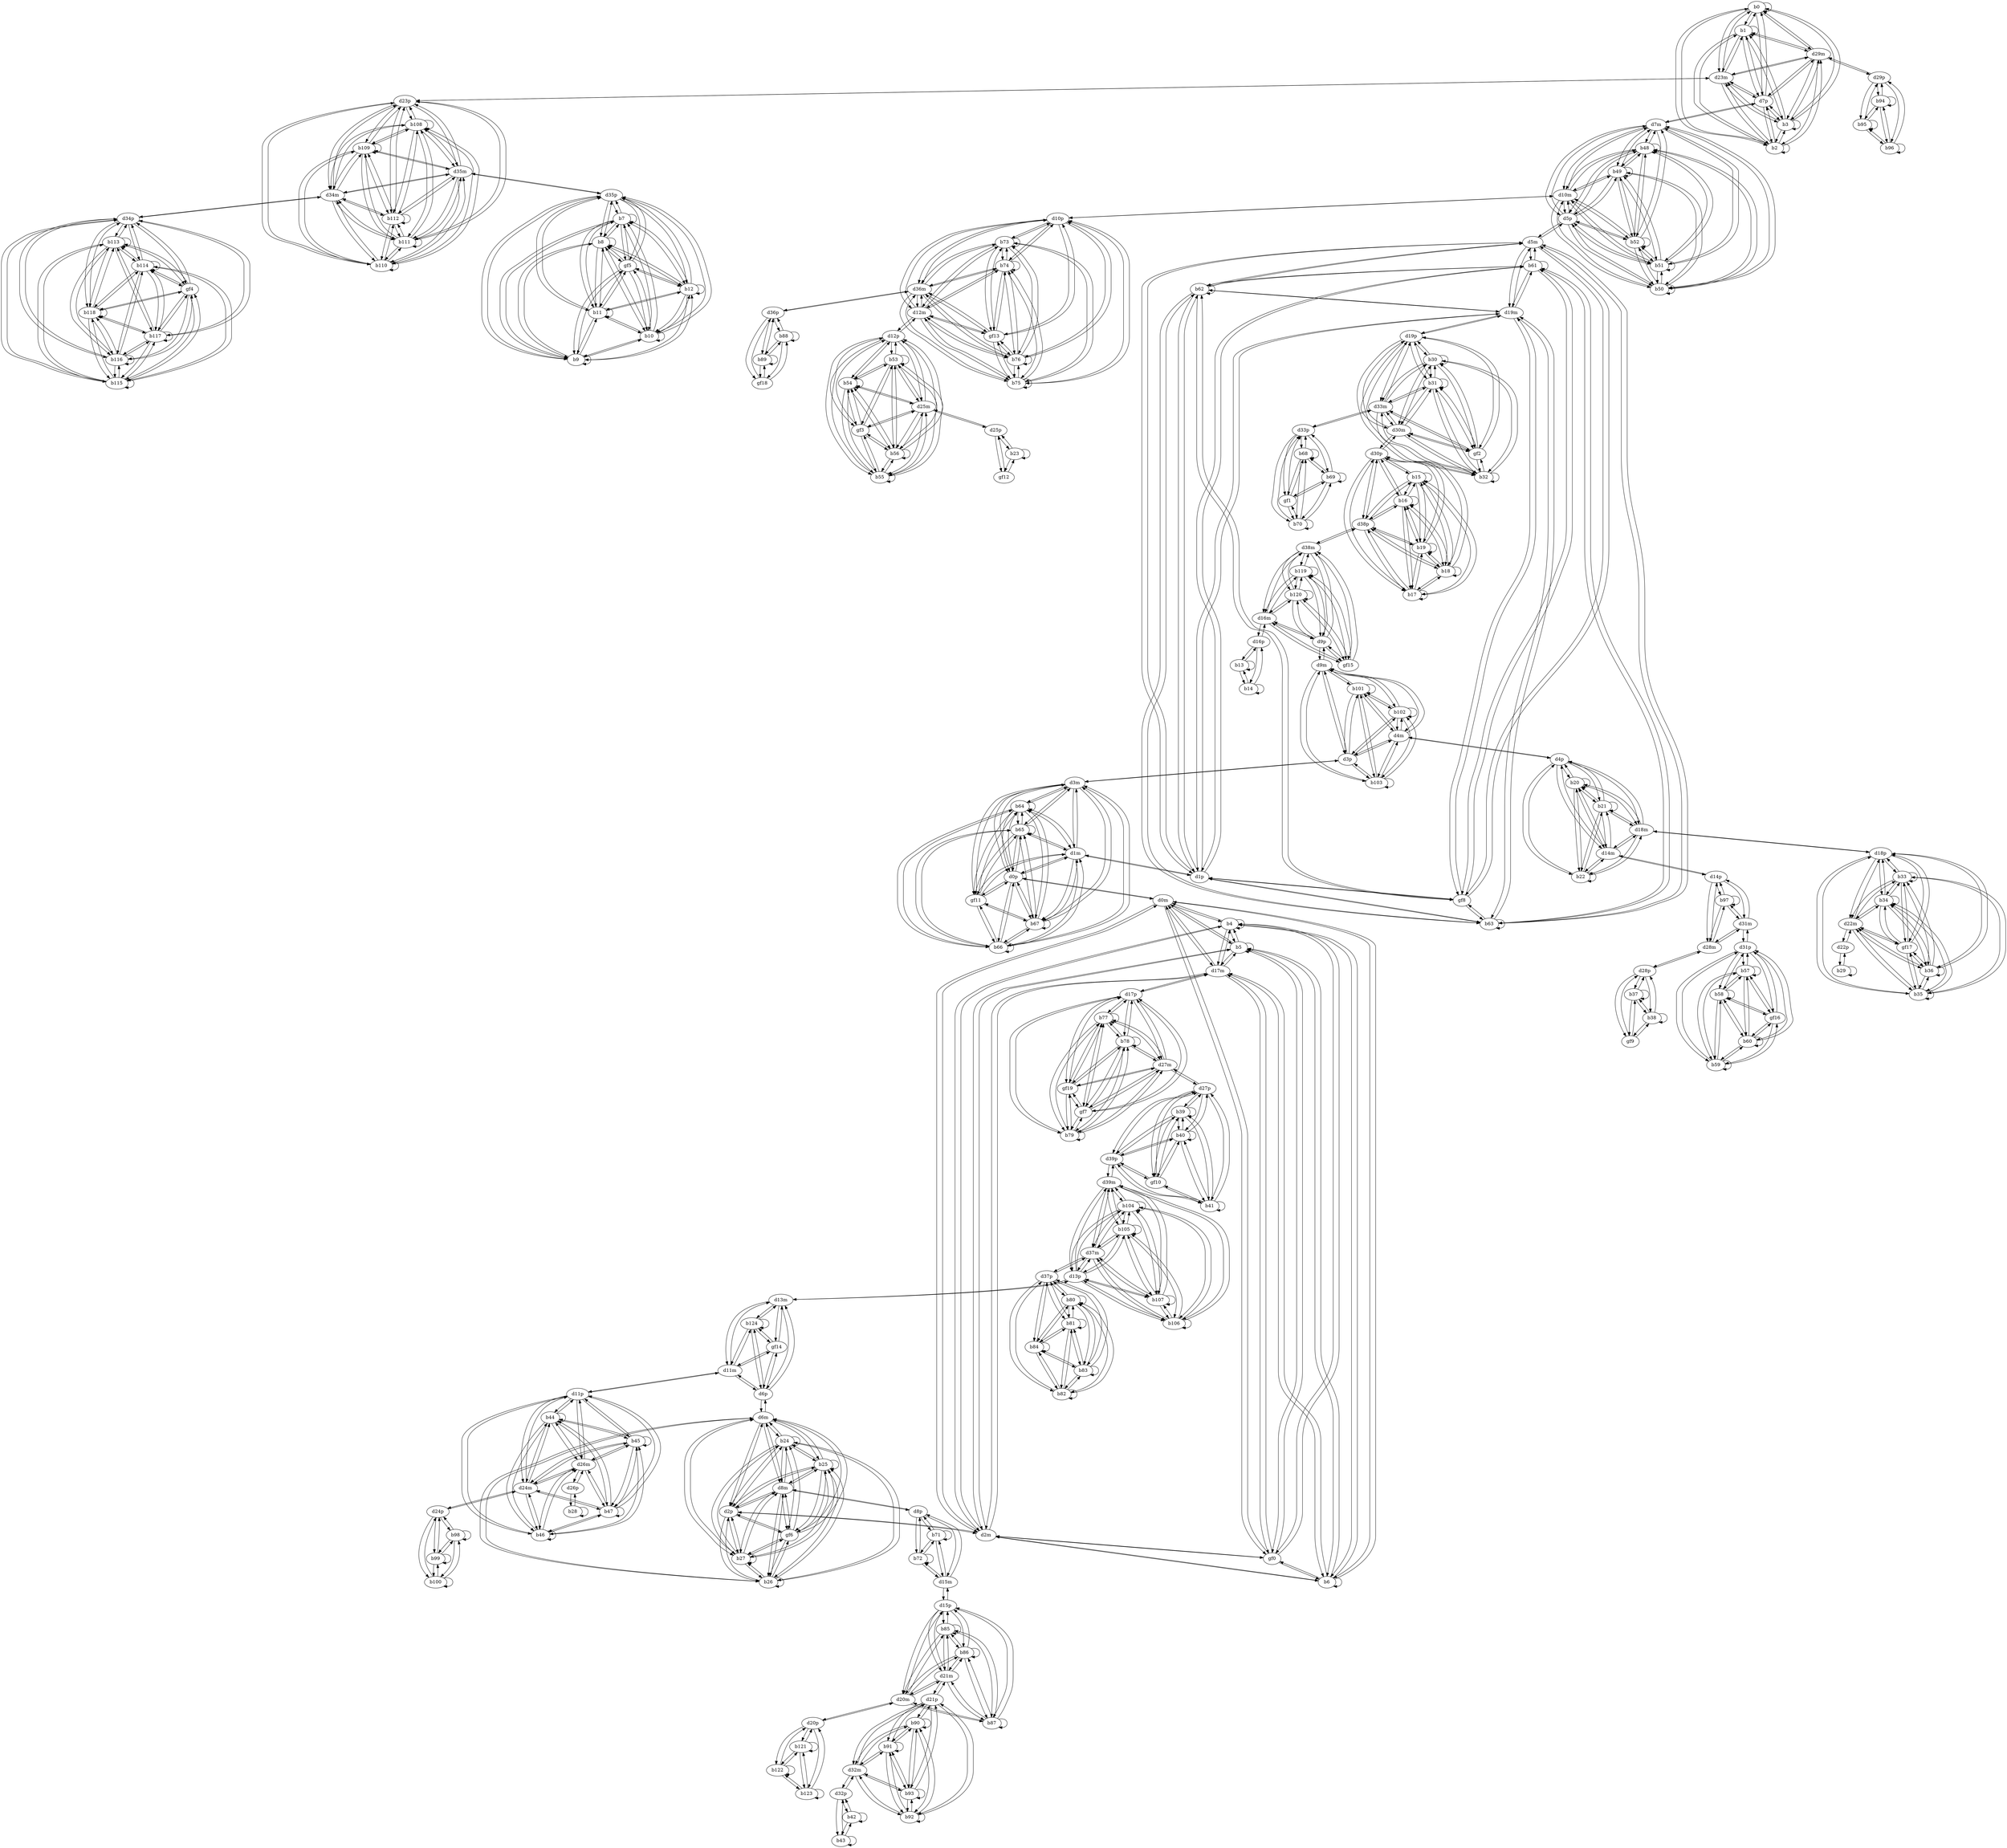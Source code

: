 digraph G {
  b0;
  b1;
  b2;
  b3;
  b4;
  b5;
  b6;
  gf0;
  b7;
  b8;
  b9;
  b10;
  b11;
  b12;
  gf5;
  b13;
  b14;
  b15;
  b16;
  b17;
  b18;
  b19;
  b20;
  b21;
  b22;
  b23;
  gf12;
  b24;
  b25;
  b26;
  b27;
  gf6;
  b28;
  b29;
  b30;
  b31;
  b32;
  gf2;
  b33;
  b34;
  b35;
  b36;
  gf17;
  b37;
  b38;
  gf9;
  b39;
  b40;
  b41;
  gf10;
  b42;
  b43;
  b44;
  b45;
  b46;
  b47;
  b48;
  b49;
  b50;
  b51;
  b52;
  b53;
  b54;
  b55;
  b56;
  gf3;
  b57;
  b58;
  b59;
  b60;
  gf16;
  b61;
  b62;
  b63;
  gf8;
  b64;
  b65;
  b66;
  b67;
  gf11;
  b68;
  b69;
  b70;
  gf1;
  b71;
  b72;
  b73;
  b74;
  b75;
  b76;
  gf13;
  b77;
  b78;
  b79;
  gf7;
  gf19;
  b80;
  b81;
  b82;
  b83;
  b84;
  b85;
  b86;
  b87;
  b88;
  b89;
  gf18;
  b90;
  b91;
  b92;
  b93;
  b94;
  b95;
  b96;
  b97;
  b98;
  b99;
  b100;
  b101;
  b102;
  b103;
  b104;
  b105;
  b106;
  b107;
  b108;
  b109;
  b110;
  b111;
  b112;
  b113;
  b114;
  b115;
  b116;
  b117;
  b118;
  gf4;
  b119;
  b120;
  gf15;
  b121;
  b122;
  b123;
  b124;
  gf14;
  d0m;
  d0p;
  d1m;
  d1p;
  d2m;
  d2p;
  d3m;
  d3p;
  d4m;
  d4p;
  d5m;
  d5p;
  d6m;
  d6p;
  d7m;
  d7p;
  d8m;
  d8p;
  d9m;
  d9p;
  d10m;
  d10p;
  d11m;
  d11p;
  d12m;
  d12p;
  d13m;
  d13p;
  d14m;
  d14p;
  d15m;
  d15p;
  d16m;
  d16p;
  d17m;
  d17p;
  d18m;
  d18p;
  d19m;
  d19p;
  d20m;
  d20p;
  d21m;
  d21p;
  d22m;
  d22p;
  d23m;
  d23p;
  d24m;
  d24p;
  d25m;
  d25p;
  d26m;
  d26p;
  d27m;
  d27p;
  d28m;
  d28p;
  d29m;
  d29p;
  d30m;
  d30p;
  d31m;
  d31p;
  d32m;
  d32p;
  d33m;
  d33p;
  d34m;
  d34p;
  d35m;
  d35p;
  d36m;
  d36p;
  d37m;
  d37p;
  d38m;
  d38p;
  d39m;
  d39p;
  b0 -> b0;
  b0 -> b1;
  b0 -> b2;
  b0 -> b3;
  b1 -> b0;
  b1 -> b1;
  b1 -> b2;
  b1 -> b3;
  b2 -> b0;
  b2 -> b1;
  b2 -> b2;
  b2 -> b3;
  b3 -> b0;
  b3 -> b1;
  b3 -> b2;
  b3 -> b3;
  b4 -> b4;
  b4 -> b5;
  b4 -> b6;
  b4 -> gf0;
  b5 -> b4;
  b5 -> b5;
  b5 -> b6;
  b5 -> gf0;
  b6 -> b4;
  b6 -> b5;
  b6 -> b6;
  b6 -> gf0;
  gf0 -> b4;
  gf0 -> b5;
  gf0 -> b6;
  b7 -> b7;
  b7 -> b8;
  b7 -> b9;
  b7 -> b10;
  b7 -> b11;
  b7 -> b12;
  b7 -> gf5;
  b8 -> b7;
  b8 -> b8;
  b8 -> b9;
  b8 -> b10;
  b8 -> b11;
  b8 -> b12;
  b8 -> gf5;
  b9 -> b7;
  b9 -> b8;
  b9 -> b9;
  b9 -> b10;
  b9 -> b11;
  b9 -> b12;
  b9 -> gf5;
  b10 -> b7;
  b10 -> b8;
  b10 -> b9;
  b10 -> b10;
  b10 -> b11;
  b10 -> b12;
  b10 -> gf5;
  b11 -> b7;
  b11 -> b8;
  b11 -> b9;
  b11 -> b10;
  b11 -> b11;
  b11 -> b12;
  b11 -> gf5;
  b12 -> b7;
  b12 -> b8;
  b12 -> b9;
  b12 -> b10;
  b12 -> b11;
  b12 -> b12;
  b12 -> gf5;
  gf5 -> b7;
  gf5 -> b8;
  gf5 -> b9;
  gf5 -> b10;
  gf5 -> b11;
  gf5 -> b12;
  b13 -> b13;
  b13 -> b14;
  b14 -> b13;
  b14 -> b14;
  b15 -> b15;
  b15 -> b16;
  b15 -> b17;
  b15 -> b18;
  b15 -> b19;
  b16 -> b15;
  b16 -> b16;
  b16 -> b17;
  b16 -> b18;
  b16 -> b19;
  b17 -> b15;
  b17 -> b16;
  b17 -> b17;
  b17 -> b18;
  b17 -> b19;
  b18 -> b15;
  b18 -> b16;
  b18 -> b17;
  b18 -> b18;
  b18 -> b19;
  b19 -> b15;
  b19 -> b16;
  b19 -> b17;
  b19 -> b18;
  b19 -> b19;
  b20 -> b20;
  b20 -> b21;
  b20 -> b22;
  b21 -> b20;
  b21 -> b21;
  b21 -> b22;
  b22 -> b20;
  b22 -> b21;
  b22 -> b22;
  b23 -> b23;
  b23 -> gf12;
  gf12 -> b23;
  b24 -> b24;
  b24 -> b25;
  b24 -> b26;
  b24 -> b27;
  b24 -> gf6;
  b25 -> b24;
  b25 -> b25;
  b25 -> b26;
  b25 -> b27;
  b25 -> gf6;
  b26 -> b24;
  b26 -> b25;
  b26 -> b26;
  b26 -> b27;
  b26 -> gf6;
  b27 -> b24;
  b27 -> b25;
  b27 -> b26;
  b27 -> b27;
  b27 -> gf6;
  gf6 -> b24;
  gf6 -> b25;
  gf6 -> b26;
  gf6 -> b27;
  b28 -> b28;
  b29 -> b29;
  b30 -> b30;
  b30 -> b31;
  b30 -> b32;
  b30 -> gf2;
  b31 -> b30;
  b31 -> b31;
  b31 -> b32;
  b31 -> gf2;
  b32 -> b30;
  b32 -> b31;
  b32 -> b32;
  b32 -> gf2;
  gf2 -> b30;
  gf2 -> b31;
  gf2 -> b32;
  b33 -> b33;
  b33 -> b34;
  b33 -> b35;
  b33 -> b36;
  b33 -> gf17;
  b34 -> b33;
  b34 -> b34;
  b34 -> b35;
  b34 -> b36;
  b34 -> gf17;
  b35 -> b33;
  b35 -> b34;
  b35 -> b35;
  b35 -> b36;
  b35 -> gf17;
  b36 -> b33;
  b36 -> b34;
  b36 -> b35;
  b36 -> b36;
  b36 -> gf17;
  gf17 -> b33;
  gf17 -> b34;
  gf17 -> b35;
  gf17 -> b36;
  b37 -> b37;
  b37 -> b38;
  b37 -> gf9;
  b38 -> b37;
  b38 -> b38;
  b38 -> gf9;
  gf9 -> b37;
  gf9 -> b38;
  b39 -> b39;
  b39 -> b40;
  b39 -> b41;
  b39 -> gf10;
  b40 -> b39;
  b40 -> b40;
  b40 -> b41;
  b40 -> gf10;
  b41 -> b39;
  b41 -> b40;
  b41 -> b41;
  b41 -> gf10;
  gf10 -> b39;
  gf10 -> b40;
  gf10 -> b41;
  b42 -> b42;
  b42 -> b43;
  b43 -> b42;
  b43 -> b43;
  b44 -> b44;
  b44 -> b45;
  b44 -> b46;
  b44 -> b47;
  b45 -> b44;
  b45 -> b45;
  b45 -> b46;
  b45 -> b47;
  b46 -> b44;
  b46 -> b45;
  b46 -> b46;
  b46 -> b47;
  b47 -> b44;
  b47 -> b45;
  b47 -> b46;
  b47 -> b47;
  b48 -> b48;
  b48 -> b49;
  b48 -> b50;
  b48 -> b51;
  b48 -> b52;
  b49 -> b48;
  b49 -> b49;
  b49 -> b50;
  b49 -> b51;
  b49 -> b52;
  b50 -> b48;
  b50 -> b49;
  b50 -> b50;
  b50 -> b51;
  b50 -> b52;
  b51 -> b48;
  b51 -> b49;
  b51 -> b50;
  b51 -> b51;
  b51 -> b52;
  b52 -> b48;
  b52 -> b49;
  b52 -> b50;
  b52 -> b51;
  b52 -> b52;
  b53 -> b53;
  b53 -> b54;
  b53 -> b55;
  b53 -> b56;
  b53 -> gf3;
  b54 -> b53;
  b54 -> b54;
  b54 -> b55;
  b54 -> b56;
  b54 -> gf3;
  b55 -> b53;
  b55 -> b54;
  b55 -> b55;
  b55 -> b56;
  b55 -> gf3;
  b56 -> b53;
  b56 -> b54;
  b56 -> b55;
  b56 -> b56;
  b56 -> gf3;
  gf3 -> b53;
  gf3 -> b54;
  gf3 -> b55;
  gf3 -> b56;
  b57 -> b57;
  b57 -> b58;
  b57 -> b59;
  b57 -> b60;
  b57 -> gf16;
  b58 -> b57;
  b58 -> b58;
  b58 -> b59;
  b58 -> b60;
  b58 -> gf16;
  b59 -> b57;
  b59 -> b58;
  b59 -> b59;
  b59 -> b60;
  b59 -> gf16;
  b60 -> b57;
  b60 -> b58;
  b60 -> b59;
  b60 -> b60;
  b60 -> gf16;
  gf16 -> b57;
  gf16 -> b58;
  gf16 -> b59;
  gf16 -> b60;
  b61 -> b61;
  b61 -> b62;
  b61 -> b63;
  b61 -> gf8;
  b62 -> b61;
  b62 -> b62;
  b62 -> b63;
  b62 -> gf8;
  b63 -> b61;
  b63 -> b62;
  b63 -> b63;
  b63 -> gf8;
  gf8 -> b61;
  gf8 -> b62;
  gf8 -> b63;
  b64 -> b64;
  b64 -> b65;
  b64 -> b66;
  b64 -> b67;
  b64 -> gf11;
  b65 -> b64;
  b65 -> b65;
  b65 -> b66;
  b65 -> b67;
  b65 -> gf11;
  b66 -> b64;
  b66 -> b65;
  b66 -> b66;
  b66 -> b67;
  b66 -> gf11;
  b67 -> b64;
  b67 -> b65;
  b67 -> b66;
  b67 -> b67;
  b67 -> gf11;
  gf11 -> b64;
  gf11 -> b65;
  gf11 -> b66;
  gf11 -> b67;
  b68 -> b68;
  b68 -> b69;
  b68 -> b70;
  b68 -> gf1;
  b69 -> b68;
  b69 -> b69;
  b69 -> b70;
  b69 -> gf1;
  b70 -> b68;
  b70 -> b69;
  b70 -> b70;
  b70 -> gf1;
  gf1 -> b68;
  gf1 -> b69;
  gf1 -> b70;
  b71 -> b71;
  b71 -> b72;
  b72 -> b71;
  b72 -> b72;
  b73 -> b73;
  b73 -> b74;
  b73 -> b75;
  b73 -> b76;
  b73 -> gf13;
  b74 -> b73;
  b74 -> b74;
  b74 -> b75;
  b74 -> b76;
  b74 -> gf13;
  b75 -> b73;
  b75 -> b74;
  b75 -> b75;
  b75 -> b76;
  b75 -> gf13;
  b76 -> b73;
  b76 -> b74;
  b76 -> b75;
  b76 -> b76;
  b76 -> gf13;
  gf13 -> b73;
  gf13 -> b74;
  gf13 -> b75;
  gf13 -> b76;
  b77 -> b77;
  b77 -> b78;
  b77 -> b79;
  b77 -> gf7;
  b77 -> gf19;
  b78 -> b77;
  b78 -> b78;
  b78 -> b79;
  b78 -> gf7;
  b78 -> gf19;
  b79 -> b77;
  b79 -> b78;
  b79 -> b79;
  b79 -> gf7;
  b79 -> gf19;
  gf7 -> b77;
  gf7 -> b78;
  gf7 -> b79;
  gf7 -> gf19;
  gf19 -> b77;
  gf19 -> b78;
  gf19 -> b79;
  gf19 -> gf7;
  b80 -> b80;
  b80 -> b81;
  b80 -> b82;
  b80 -> b83;
  b80 -> b84;
  b81 -> b80;
  b81 -> b81;
  b81 -> b82;
  b81 -> b83;
  b81 -> b84;
  b82 -> b80;
  b82 -> b81;
  b82 -> b82;
  b82 -> b83;
  b82 -> b84;
  b83 -> b80;
  b83 -> b81;
  b83 -> b82;
  b83 -> b83;
  b83 -> b84;
  b84 -> b80;
  b84 -> b81;
  b84 -> b82;
  b84 -> b83;
  b84 -> b84;
  b85 -> b85;
  b85 -> b86;
  b85 -> b87;
  b86 -> b85;
  b86 -> b86;
  b86 -> b87;
  b87 -> b85;
  b87 -> b86;
  b87 -> b87;
  b88 -> b88;
  b88 -> b89;
  b88 -> gf18;
  b89 -> b88;
  b89 -> b89;
  b89 -> gf18;
  gf18 -> b88;
  gf18 -> b89;
  b90 -> b90;
  b90 -> b91;
  b90 -> b92;
  b90 -> b93;
  b91 -> b90;
  b91 -> b91;
  b91 -> b92;
  b91 -> b93;
  b92 -> b90;
  b92 -> b91;
  b92 -> b92;
  b92 -> b93;
  b93 -> b90;
  b93 -> b91;
  b93 -> b92;
  b93 -> b93;
  b94 -> b94;
  b94 -> b95;
  b94 -> b96;
  b95 -> b94;
  b95 -> b95;
  b95 -> b96;
  b96 -> b94;
  b96 -> b95;
  b96 -> b96;
  b97 -> b97;
  b98 -> b98;
  b98 -> b99;
  b98 -> b100;
  b99 -> b98;
  b99 -> b99;
  b99 -> b100;
  b100 -> b98;
  b100 -> b99;
  b100 -> b100;
  b101 -> b101;
  b101 -> b102;
  b101 -> b103;
  b102 -> b101;
  b102 -> b102;
  b102 -> b103;
  b103 -> b101;
  b103 -> b102;
  b103 -> b103;
  b104 -> b104;
  b104 -> b105;
  b104 -> b106;
  b104 -> b107;
  b105 -> b104;
  b105 -> b105;
  b105 -> b106;
  b105 -> b107;
  b106 -> b104;
  b106 -> b105;
  b106 -> b106;
  b106 -> b107;
  b107 -> b104;
  b107 -> b105;
  b107 -> b106;
  b107 -> b107;
  b108 -> b108;
  b108 -> b109;
  b108 -> b110;
  b108 -> b111;
  b108 -> b112;
  b109 -> b108;
  b109 -> b109;
  b109 -> b110;
  b109 -> b111;
  b109 -> b112;
  b110 -> b108;
  b110 -> b109;
  b110 -> b110;
  b110 -> b111;
  b110 -> b112;
  b111 -> b108;
  b111 -> b109;
  b111 -> b110;
  b111 -> b111;
  b111 -> b112;
  b112 -> b108;
  b112 -> b109;
  b112 -> b110;
  b112 -> b111;
  b112 -> b112;
  b113 -> b113;
  b113 -> b114;
  b113 -> b115;
  b113 -> b116;
  b113 -> b117;
  b113 -> b118;
  b113 -> gf4;
  b114 -> b113;
  b114 -> b114;
  b114 -> b115;
  b114 -> b116;
  b114 -> b117;
  b114 -> b118;
  b114 -> gf4;
  b115 -> b113;
  b115 -> b114;
  b115 -> b115;
  b115 -> b116;
  b115 -> b117;
  b115 -> b118;
  b115 -> gf4;
  b116 -> b113;
  b116 -> b114;
  b116 -> b115;
  b116 -> b116;
  b116 -> b117;
  b116 -> b118;
  b116 -> gf4;
  b117 -> b113;
  b117 -> b114;
  b117 -> b115;
  b117 -> b116;
  b117 -> b117;
  b117 -> b118;
  b117 -> gf4;
  b118 -> b113;
  b118 -> b114;
  b118 -> b115;
  b118 -> b116;
  b118 -> b117;
  b118 -> b118;
  b118 -> gf4;
  gf4 -> b113;
  gf4 -> b114;
  gf4 -> b115;
  gf4 -> b116;
  gf4 -> b117;
  gf4 -> b118;
  b119 -> b119;
  b119 -> b120;
  b119 -> gf15;
  b120 -> b119;
  b120 -> b120;
  b120 -> gf15;
  gf15 -> b119;
  gf15 -> b120;
  b121 -> b121;
  b121 -> b122;
  b121 -> b123;
  b122 -> b121;
  b122 -> b122;
  b122 -> b123;
  b123 -> b121;
  b123 -> b122;
  b123 -> b123;
  b124 -> b124;
  b124 -> gf14;
  gf14 -> b124;
  d0m -> d0p;
  d0p -> d0m;
  b4 -> d0m;
  d0m -> b4;
  b5 -> d0m;
  d0m -> b5;
  b6 -> d0m;
  d0m -> b6;
  gf0 -> d0m;
  d0m -> gf0;
  b64 -> d0p;
  d0p -> b64;
  b65 -> d0p;
  d0p -> b65;
  b66 -> d0p;
  d0p -> b66;
  b67 -> d0p;
  d0p -> b67;
  gf11 -> d0p;
  d0p -> gf11;
  d1m -> d1p;
  d1p -> d1m;
  b64 -> d1m;
  d1m -> b64;
  b65 -> d1m;
  d1m -> b65;
  b66 -> d1m;
  d1m -> b66;
  b67 -> d1m;
  d1m -> b67;
  gf11 -> d1m;
  d1m -> gf11;
  b61 -> d1p;
  d1p -> b61;
  b62 -> d1p;
  d1p -> b62;
  b63 -> d1p;
  d1p -> b63;
  gf8 -> d1p;
  d1p -> gf8;
  d2m -> d2p;
  d2p -> d2m;
  b4 -> d2m;
  d2m -> b4;
  b5 -> d2m;
  d2m -> b5;
  b6 -> d2m;
  d2m -> b6;
  gf0 -> d2m;
  d2m -> gf0;
  b24 -> d2p;
  d2p -> b24;
  b25 -> d2p;
  d2p -> b25;
  b26 -> d2p;
  d2p -> b26;
  b27 -> d2p;
  d2p -> b27;
  gf6 -> d2p;
  d2p -> gf6;
  d3m -> d3p;
  d3p -> d3m;
  b64 -> d3m;
  d3m -> b64;
  b65 -> d3m;
  d3m -> b65;
  b66 -> d3m;
  d3m -> b66;
  b67 -> d3m;
  d3m -> b67;
  gf11 -> d3m;
  d3m -> gf11;
  b101 -> d3p;
  d3p -> b101;
  b102 -> d3p;
  d3p -> b102;
  b103 -> d3p;
  d3p -> b103;
  d4m -> d4p;
  d4p -> d4m;
  b101 -> d4m;
  d4m -> b101;
  b102 -> d4m;
  d4m -> b102;
  b103 -> d4m;
  d4m -> b103;
  b20 -> d4p;
  d4p -> b20;
  b21 -> d4p;
  d4p -> b21;
  b22 -> d4p;
  d4p -> b22;
  d5m -> d5p;
  d5p -> d5m;
  b61 -> d5m;
  d5m -> b61;
  b62 -> d5m;
  d5m -> b62;
  b63 -> d5m;
  d5m -> b63;
  gf8 -> d5m;
  d5m -> gf8;
  b48 -> d5p;
  d5p -> b48;
  b49 -> d5p;
  d5p -> b49;
  b50 -> d5p;
  d5p -> b50;
  b51 -> d5p;
  d5p -> b51;
  b52 -> d5p;
  d5p -> b52;
  d6m -> d6p;
  d6p -> d6m;
  b24 -> d6m;
  d6m -> b24;
  b25 -> d6m;
  d6m -> b25;
  b26 -> d6m;
  d6m -> b26;
  b27 -> d6m;
  d6m -> b27;
  gf6 -> d6m;
  d6m -> gf6;
  b124 -> d6p;
  d6p -> b124;
  gf14 -> d6p;
  d6p -> gf14;
  d7m -> d7p;
  d7p -> d7m;
  b48 -> d7m;
  d7m -> b48;
  b49 -> d7m;
  d7m -> b49;
  b50 -> d7m;
  d7m -> b50;
  b51 -> d7m;
  d7m -> b51;
  b52 -> d7m;
  d7m -> b52;
  b0 -> d7p;
  d7p -> b0;
  b1 -> d7p;
  d7p -> b1;
  b2 -> d7p;
  d7p -> b2;
  b3 -> d7p;
  d7p -> b3;
  d8m -> d8p;
  d8p -> d8m;
  b24 -> d8m;
  d8m -> b24;
  b25 -> d8m;
  d8m -> b25;
  b26 -> d8m;
  d8m -> b26;
  b27 -> d8m;
  d8m -> b27;
  gf6 -> d8m;
  d8m -> gf6;
  b71 -> d8p;
  d8p -> b71;
  b72 -> d8p;
  d8p -> b72;
  d9m -> d9p;
  d9p -> d9m;
  b101 -> d9m;
  d9m -> b101;
  b102 -> d9m;
  d9m -> b102;
  b103 -> d9m;
  d9m -> b103;
  b119 -> d9p;
  d9p -> b119;
  b120 -> d9p;
  d9p -> b120;
  gf15 -> d9p;
  d9p -> gf15;
  d10m -> d10p;
  d10p -> d10m;
  b48 -> d10m;
  d10m -> b48;
  b49 -> d10m;
  d10m -> b49;
  b50 -> d10m;
  d10m -> b50;
  b51 -> d10m;
  d10m -> b51;
  b52 -> d10m;
  d10m -> b52;
  b73 -> d10p;
  d10p -> b73;
  b74 -> d10p;
  d10p -> b74;
  b75 -> d10p;
  d10p -> b75;
  b76 -> d10p;
  d10p -> b76;
  gf13 -> d10p;
  d10p -> gf13;
  d11m -> d11p;
  d11p -> d11m;
  b124 -> d11m;
  d11m -> b124;
  gf14 -> d11m;
  d11m -> gf14;
  b44 -> d11p;
  d11p -> b44;
  b45 -> d11p;
  d11p -> b45;
  b46 -> d11p;
  d11p -> b46;
  b47 -> d11p;
  d11p -> b47;
  d12m -> d12p;
  d12p -> d12m;
  b73 -> d12m;
  d12m -> b73;
  b74 -> d12m;
  d12m -> b74;
  b75 -> d12m;
  d12m -> b75;
  b76 -> d12m;
  d12m -> b76;
  gf13 -> d12m;
  d12m -> gf13;
  b53 -> d12p;
  d12p -> b53;
  b54 -> d12p;
  d12p -> b54;
  b55 -> d12p;
  d12p -> b55;
  b56 -> d12p;
  d12p -> b56;
  gf3 -> d12p;
  d12p -> gf3;
  d13m -> d13p;
  d13p -> d13m;
  b124 -> d13m;
  d13m -> b124;
  gf14 -> d13m;
  d13m -> gf14;
  b104 -> d13p;
  d13p -> b104;
  b105 -> d13p;
  d13p -> b105;
  b106 -> d13p;
  d13p -> b106;
  b107 -> d13p;
  d13p -> b107;
  d14m -> d14p;
  d14p -> d14m;
  b20 -> d14m;
  d14m -> b20;
  b21 -> d14m;
  d14m -> b21;
  b22 -> d14m;
  d14m -> b22;
  b97 -> d14p;
  d14p -> b97;
  d15m -> d15p;
  d15p -> d15m;
  b71 -> d15m;
  d15m -> b71;
  b72 -> d15m;
  d15m -> b72;
  b85 -> d15p;
  d15p -> b85;
  b86 -> d15p;
  d15p -> b86;
  b87 -> d15p;
  d15p -> b87;
  d16m -> d16p;
  d16p -> d16m;
  b119 -> d16m;
  d16m -> b119;
  b120 -> d16m;
  d16m -> b120;
  gf15 -> d16m;
  d16m -> gf15;
  b13 -> d16p;
  d16p -> b13;
  b14 -> d16p;
  d16p -> b14;
  d17m -> d17p;
  d17p -> d17m;
  b4 -> d17m;
  d17m -> b4;
  b5 -> d17m;
  d17m -> b5;
  b6 -> d17m;
  d17m -> b6;
  gf0 -> d17m;
  d17m -> gf0;
  b77 -> d17p;
  d17p -> b77;
  b78 -> d17p;
  d17p -> b78;
  b79 -> d17p;
  d17p -> b79;
  gf7 -> d17p;
  d17p -> gf7;
  gf19 -> d17p;
  d17p -> gf19;
  d18m -> d18p;
  d18p -> d18m;
  b20 -> d18m;
  d18m -> b20;
  b21 -> d18m;
  d18m -> b21;
  b22 -> d18m;
  d18m -> b22;
  b33 -> d18p;
  d18p -> b33;
  b34 -> d18p;
  d18p -> b34;
  b35 -> d18p;
  d18p -> b35;
  b36 -> d18p;
  d18p -> b36;
  gf17 -> d18p;
  d18p -> gf17;
  d19m -> d19p;
  d19p -> d19m;
  b61 -> d19m;
  d19m -> b61;
  b62 -> d19m;
  d19m -> b62;
  b63 -> d19m;
  d19m -> b63;
  gf8 -> d19m;
  d19m -> gf8;
  b30 -> d19p;
  d19p -> b30;
  b31 -> d19p;
  d19p -> b31;
  b32 -> d19p;
  d19p -> b32;
  gf2 -> d19p;
  d19p -> gf2;
  d20m -> d20p;
  d20p -> d20m;
  b85 -> d20m;
  d20m -> b85;
  b86 -> d20m;
  d20m -> b86;
  b87 -> d20m;
  d20m -> b87;
  b121 -> d20p;
  d20p -> b121;
  b122 -> d20p;
  d20p -> b122;
  b123 -> d20p;
  d20p -> b123;
  d21m -> d21p;
  d21p -> d21m;
  b85 -> d21m;
  d21m -> b85;
  b86 -> d21m;
  d21m -> b86;
  b87 -> d21m;
  d21m -> b87;
  b90 -> d21p;
  d21p -> b90;
  b91 -> d21p;
  d21p -> b91;
  b92 -> d21p;
  d21p -> b92;
  b93 -> d21p;
  d21p -> b93;
  d22m -> d22p;
  d22p -> d22m;
  b33 -> d22m;
  d22m -> b33;
  b34 -> d22m;
  d22m -> b34;
  b35 -> d22m;
  d22m -> b35;
  b36 -> d22m;
  d22m -> b36;
  gf17 -> d22m;
  d22m -> gf17;
  b29 -> d22p;
  d22p -> b29;
  d23m -> d23p;
  d23p -> d23m;
  b0 -> d23m;
  d23m -> b0;
  b1 -> d23m;
  d23m -> b1;
  b2 -> d23m;
  d23m -> b2;
  b3 -> d23m;
  d23m -> b3;
  b108 -> d23p;
  d23p -> b108;
  b109 -> d23p;
  d23p -> b109;
  b110 -> d23p;
  d23p -> b110;
  b111 -> d23p;
  d23p -> b111;
  b112 -> d23p;
  d23p -> b112;
  d24m -> d24p;
  d24p -> d24m;
  b44 -> d24m;
  d24m -> b44;
  b45 -> d24m;
  d24m -> b45;
  b46 -> d24m;
  d24m -> b46;
  b47 -> d24m;
  d24m -> b47;
  b98 -> d24p;
  d24p -> b98;
  b99 -> d24p;
  d24p -> b99;
  b100 -> d24p;
  d24p -> b100;
  d25m -> d25p;
  d25p -> d25m;
  b53 -> d25m;
  d25m -> b53;
  b54 -> d25m;
  d25m -> b54;
  b55 -> d25m;
  d25m -> b55;
  b56 -> d25m;
  d25m -> b56;
  gf3 -> d25m;
  d25m -> gf3;
  b23 -> d25p;
  d25p -> b23;
  gf12 -> d25p;
  d25p -> gf12;
  d26m -> d26p;
  d26p -> d26m;
  b44 -> d26m;
  d26m -> b44;
  b45 -> d26m;
  d26m -> b45;
  b46 -> d26m;
  d26m -> b46;
  b47 -> d26m;
  d26m -> b47;
  b28 -> d26p;
  d26p -> b28;
  d27m -> d27p;
  d27p -> d27m;
  b77 -> d27m;
  d27m -> b77;
  b78 -> d27m;
  d27m -> b78;
  b79 -> d27m;
  d27m -> b79;
  gf7 -> d27m;
  d27m -> gf7;
  gf19 -> d27m;
  d27m -> gf19;
  b39 -> d27p;
  d27p -> b39;
  b40 -> d27p;
  d27p -> b40;
  b41 -> d27p;
  d27p -> b41;
  gf10 -> d27p;
  d27p -> gf10;
  d28m -> d28p;
  d28p -> d28m;
  b97 -> d28m;
  d28m -> b97;
  b37 -> d28p;
  d28p -> b37;
  b38 -> d28p;
  d28p -> b38;
  gf9 -> d28p;
  d28p -> gf9;
  d29m -> d29p;
  d29p -> d29m;
  b0 -> d29m;
  d29m -> b0;
  b1 -> d29m;
  d29m -> b1;
  b2 -> d29m;
  d29m -> b2;
  b3 -> d29m;
  d29m -> b3;
  b94 -> d29p;
  d29p -> b94;
  b95 -> d29p;
  d29p -> b95;
  b96 -> d29p;
  d29p -> b96;
  d30m -> d30p;
  d30p -> d30m;
  b30 -> d30m;
  d30m -> b30;
  b31 -> d30m;
  d30m -> b31;
  b32 -> d30m;
  d30m -> b32;
  gf2 -> d30m;
  d30m -> gf2;
  b15 -> d30p;
  d30p -> b15;
  b16 -> d30p;
  d30p -> b16;
  b17 -> d30p;
  d30p -> b17;
  b18 -> d30p;
  d30p -> b18;
  b19 -> d30p;
  d30p -> b19;
  d31m -> d31p;
  d31p -> d31m;
  b97 -> d31m;
  d31m -> b97;
  b57 -> d31p;
  d31p -> b57;
  b58 -> d31p;
  d31p -> b58;
  b59 -> d31p;
  d31p -> b59;
  b60 -> d31p;
  d31p -> b60;
  gf16 -> d31p;
  d31p -> gf16;
  d32m -> d32p;
  d32p -> d32m;
  b90 -> d32m;
  d32m -> b90;
  b91 -> d32m;
  d32m -> b91;
  b92 -> d32m;
  d32m -> b92;
  b93 -> d32m;
  d32m -> b93;
  b42 -> d32p;
  d32p -> b42;
  b43 -> d32p;
  d32p -> b43;
  d33m -> d33p;
  d33p -> d33m;
  b30 -> d33m;
  d33m -> b30;
  b31 -> d33m;
  d33m -> b31;
  b32 -> d33m;
  d33m -> b32;
  gf2 -> d33m;
  d33m -> gf2;
  b68 -> d33p;
  d33p -> b68;
  b69 -> d33p;
  d33p -> b69;
  b70 -> d33p;
  d33p -> b70;
  gf1 -> d33p;
  d33p -> gf1;
  d34m -> d34p;
  d34p -> d34m;
  b108 -> d34m;
  d34m -> b108;
  b109 -> d34m;
  d34m -> b109;
  b110 -> d34m;
  d34m -> b110;
  b111 -> d34m;
  d34m -> b111;
  b112 -> d34m;
  d34m -> b112;
  b113 -> d34p;
  d34p -> b113;
  b114 -> d34p;
  d34p -> b114;
  b115 -> d34p;
  d34p -> b115;
  b116 -> d34p;
  d34p -> b116;
  b117 -> d34p;
  d34p -> b117;
  b118 -> d34p;
  d34p -> b118;
  gf4 -> d34p;
  d34p -> gf4;
  d35m -> d35p;
  d35p -> d35m;
  b108 -> d35m;
  d35m -> b108;
  b109 -> d35m;
  d35m -> b109;
  b110 -> d35m;
  d35m -> b110;
  b111 -> d35m;
  d35m -> b111;
  b112 -> d35m;
  d35m -> b112;
  b7 -> d35p;
  d35p -> b7;
  b8 -> d35p;
  d35p -> b8;
  b9 -> d35p;
  d35p -> b9;
  b10 -> d35p;
  d35p -> b10;
  b11 -> d35p;
  d35p -> b11;
  b12 -> d35p;
  d35p -> b12;
  gf5 -> d35p;
  d35p -> gf5;
  d36m -> d36p;
  d36p -> d36m;
  b73 -> d36m;
  d36m -> b73;
  b74 -> d36m;
  d36m -> b74;
  b75 -> d36m;
  d36m -> b75;
  b76 -> d36m;
  d36m -> b76;
  gf13 -> d36m;
  d36m -> gf13;
  b88 -> d36p;
  d36p -> b88;
  b89 -> d36p;
  d36p -> b89;
  gf18 -> d36p;
  d36p -> gf18;
  d37m -> d37p;
  d37p -> d37m;
  b104 -> d37m;
  d37m -> b104;
  b105 -> d37m;
  d37m -> b105;
  b106 -> d37m;
  d37m -> b106;
  b107 -> d37m;
  d37m -> b107;
  b80 -> d37p;
  d37p -> b80;
  b81 -> d37p;
  d37p -> b81;
  b82 -> d37p;
  d37p -> b82;
  b83 -> d37p;
  d37p -> b83;
  b84 -> d37p;
  d37p -> b84;
  d38m -> d38p;
  d38p -> d38m;
  b119 -> d38m;
  d38m -> b119;
  b120 -> d38m;
  d38m -> b120;
  gf15 -> d38m;
  d38m -> gf15;
  b15 -> d38p;
  d38p -> b15;
  b16 -> d38p;
  d38p -> b16;
  b17 -> d38p;
  d38p -> b17;
  b18 -> d38p;
  d38p -> b18;
  b19 -> d38p;
  d38p -> b19;
  d39m -> d39p;
  d39p -> d39m;
  b104 -> d39m;
  d39m -> b104;
  b105 -> d39m;
  d39m -> b105;
  b106 -> d39m;
  d39m -> b106;
  b107 -> d39m;
  d39m -> b107;
  b39 -> d39p;
  d39p -> b39;
  b40 -> d39p;
  d39p -> b40;
  b41 -> d39p;
  d39p -> b41;
  gf10 -> d39p;
  d39p -> gf10;
  d7p -> d23m;
  d7p -> d29m;
  d23m -> d7p;
  d23m -> d29m;
  d29m -> d7p;
  d29m -> d23m;
  d0m -> d2m;
  d0m -> d17m;
  d2m -> d0m;
  d2m -> d17m;
  d17m -> d0m;
  d17m -> d2m;
  d30p -> d38p;
  d38p -> d30p;
  d4p -> d14m;
  d4p -> d18m;
  d14m -> d4p;
  d14m -> d18m;
  d18m -> d4p;
  d18m -> d14m;
  d2p -> d6m;
  d2p -> d8m;
  d6m -> d2p;
  d6m -> d8m;
  d8m -> d2p;
  d8m -> d6m;
  d19p -> d30m;
  d19p -> d33m;
  d30m -> d19p;
  d30m -> d33m;
  d33m -> d19p;
  d33m -> d30m;
  d18p -> d22m;
  d22m -> d18p;
  d27p -> d39p;
  d39p -> d27p;
  d11p -> d24m;
  d11p -> d26m;
  d24m -> d11p;
  d24m -> d26m;
  d26m -> d11p;
  d26m -> d24m;
  d5p -> d7m;
  d5p -> d10m;
  d7m -> d5p;
  d7m -> d10m;
  d10m -> d5p;
  d10m -> d7m;
  d12p -> d25m;
  d25m -> d12p;
  d1p -> d5m;
  d1p -> d19m;
  d5m -> d1p;
  d5m -> d19m;
  d19m -> d1p;
  d19m -> d5m;
  d0p -> d1m;
  d0p -> d3m;
  d1m -> d0p;
  d1m -> d3m;
  d3m -> d0p;
  d3m -> d1m;
  d8p -> d15m;
  d15m -> d8p;
  d10p -> d12m;
  d10p -> d36m;
  d12m -> d10p;
  d12m -> d36m;
  d36m -> d10p;
  d36m -> d12m;
  d17p -> d27m;
  d27m -> d17p;
  d15p -> d20m;
  d15p -> d21m;
  d20m -> d15p;
  d20m -> d21m;
  d21m -> d15p;
  d21m -> d20m;
  d21p -> d32m;
  d32m -> d21p;
  d14p -> d28m;
  d14p -> d31m;
  d28m -> d14p;
  d28m -> d31m;
  d31m -> d14p;
  d31m -> d28m;
  d3p -> d4m;
  d3p -> d9m;
  d4m -> d3p;
  d4m -> d9m;
  d9m -> d3p;
  d9m -> d4m;
  d13p -> d37m;
  d13p -> d39m;
  d37m -> d13p;
  d37m -> d39m;
  d39m -> d13p;
  d39m -> d37m;
  d23p -> d34m;
  d23p -> d35m;
  d34m -> d23p;
  d34m -> d35m;
  d35m -> d23p;
  d35m -> d34m;
  d9p -> d16m;
  d9p -> d38m;
  d16m -> d9p;
  d16m -> d38m;
  d38m -> d9p;
  d38m -> d16m;
  d6p -> d11m;
  d6p -> d13m;
  d11m -> d6p;
  d11m -> d13m;
  d13m -> d6p;
  d13m -> d11m;
}
